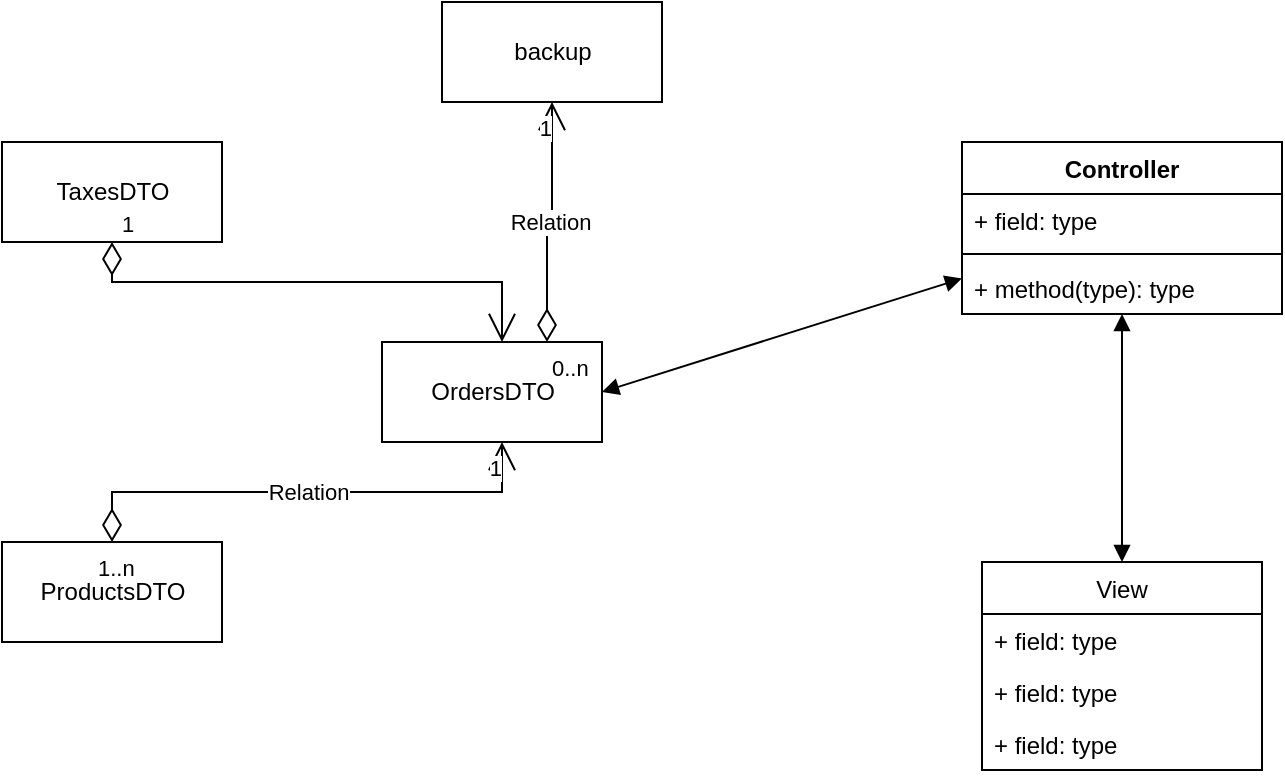 <mxfile version="20.6.0" type="github">
  <diagram id="OKJhrKudEIHIYbJF0m4G" name="Page-1">
    <mxGraphModel dx="795" dy="460" grid="1" gridSize="10" guides="1" tooltips="1" connect="1" arrows="1" fold="1" page="1" pageScale="1" pageWidth="850" pageHeight="1100" math="0" shadow="0">
      <root>
        <mxCell id="0" />
        <mxCell id="1" parent="0" />
        <mxCell id="UIh68vjSH7njSflNUUpS-5" value="OrdersDTO" style="html=1;" vertex="1" parent="1">
          <mxGeometry x="230" y="190" width="110" height="50" as="geometry" />
        </mxCell>
        <mxCell id="UIh68vjSH7njSflNUUpS-6" value="Controller" style="swimlane;fontStyle=1;align=center;verticalAlign=top;childLayout=stackLayout;horizontal=1;startSize=26;horizontalStack=0;resizeParent=1;resizeParentMax=0;resizeLast=0;collapsible=1;marginBottom=0;" vertex="1" parent="1">
          <mxGeometry x="520" y="90" width="160" height="86" as="geometry" />
        </mxCell>
        <mxCell id="UIh68vjSH7njSflNUUpS-7" value="+ field: type" style="text;strokeColor=none;fillColor=none;align=left;verticalAlign=top;spacingLeft=4;spacingRight=4;overflow=hidden;rotatable=0;points=[[0,0.5],[1,0.5]];portConstraint=eastwest;" vertex="1" parent="UIh68vjSH7njSflNUUpS-6">
          <mxGeometry y="26" width="160" height="26" as="geometry" />
        </mxCell>
        <mxCell id="UIh68vjSH7njSflNUUpS-8" value="" style="line;strokeWidth=1;fillColor=none;align=left;verticalAlign=middle;spacingTop=-1;spacingLeft=3;spacingRight=3;rotatable=0;labelPosition=right;points=[];portConstraint=eastwest;strokeColor=inherit;" vertex="1" parent="UIh68vjSH7njSflNUUpS-6">
          <mxGeometry y="52" width="160" height="8" as="geometry" />
        </mxCell>
        <mxCell id="UIh68vjSH7njSflNUUpS-9" value="+ method(type): type" style="text;strokeColor=none;fillColor=none;align=left;verticalAlign=top;spacingLeft=4;spacingRight=4;overflow=hidden;rotatable=0;points=[[0,0.5],[1,0.5]];portConstraint=eastwest;" vertex="1" parent="UIh68vjSH7njSflNUUpS-6">
          <mxGeometry y="60" width="160" height="26" as="geometry" />
        </mxCell>
        <mxCell id="UIh68vjSH7njSflNUUpS-10" value="View" style="swimlane;fontStyle=0;childLayout=stackLayout;horizontal=1;startSize=26;fillColor=none;horizontalStack=0;resizeParent=1;resizeParentMax=0;resizeLast=0;collapsible=1;marginBottom=0;" vertex="1" parent="1">
          <mxGeometry x="530" y="300" width="140" height="104" as="geometry" />
        </mxCell>
        <mxCell id="UIh68vjSH7njSflNUUpS-11" value="+ field: type" style="text;strokeColor=none;fillColor=none;align=left;verticalAlign=top;spacingLeft=4;spacingRight=4;overflow=hidden;rotatable=0;points=[[0,0.5],[1,0.5]];portConstraint=eastwest;" vertex="1" parent="UIh68vjSH7njSflNUUpS-10">
          <mxGeometry y="26" width="140" height="26" as="geometry" />
        </mxCell>
        <mxCell id="UIh68vjSH7njSflNUUpS-12" value="+ field: type" style="text;strokeColor=none;fillColor=none;align=left;verticalAlign=top;spacingLeft=4;spacingRight=4;overflow=hidden;rotatable=0;points=[[0,0.5],[1,0.5]];portConstraint=eastwest;" vertex="1" parent="UIh68vjSH7njSflNUUpS-10">
          <mxGeometry y="52" width="140" height="26" as="geometry" />
        </mxCell>
        <mxCell id="UIh68vjSH7njSflNUUpS-13" value="+ field: type" style="text;strokeColor=none;fillColor=none;align=left;verticalAlign=top;spacingLeft=4;spacingRight=4;overflow=hidden;rotatable=0;points=[[0,0.5],[1,0.5]];portConstraint=eastwest;" vertex="1" parent="UIh68vjSH7njSflNUUpS-10">
          <mxGeometry y="78" width="140" height="26" as="geometry" />
        </mxCell>
        <mxCell id="UIh68vjSH7njSflNUUpS-14" value="TaxesDTO" style="html=1;" vertex="1" parent="1">
          <mxGeometry x="40" y="90" width="110" height="50" as="geometry" />
        </mxCell>
        <mxCell id="UIh68vjSH7njSflNUUpS-15" value="ProductsDTO" style="html=1;" vertex="1" parent="1">
          <mxGeometry x="40" y="290" width="110" height="50" as="geometry" />
        </mxCell>
        <mxCell id="UIh68vjSH7njSflNUUpS-16" value="Relation" style="endArrow=open;html=1;endSize=12;startArrow=diamondThin;startSize=14;startFill=0;edgeStyle=orthogonalEdgeStyle;rounded=0;exitX=0.5;exitY=0;exitDx=0;exitDy=0;" edge="1" parent="1" source="UIh68vjSH7njSflNUUpS-15">
          <mxGeometry relative="1" as="geometry">
            <mxPoint x="320" y="240" as="sourcePoint" />
            <mxPoint x="290" y="240" as="targetPoint" />
            <Array as="points">
              <mxPoint x="95" y="265" />
              <mxPoint x="290" y="265" />
              <mxPoint x="290" y="240" />
            </Array>
          </mxGeometry>
        </mxCell>
        <mxCell id="UIh68vjSH7njSflNUUpS-17" value="1..n" style="edgeLabel;resizable=0;html=1;align=left;verticalAlign=top;" connectable="0" vertex="1" parent="UIh68vjSH7njSflNUUpS-16">
          <mxGeometry x="-1" relative="1" as="geometry">
            <mxPoint x="-9" as="offset" />
          </mxGeometry>
        </mxCell>
        <mxCell id="UIh68vjSH7njSflNUUpS-18" value="1" style="edgeLabel;resizable=0;html=1;align=right;verticalAlign=top;" connectable="0" vertex="1" parent="UIh68vjSH7njSflNUUpS-16">
          <mxGeometry x="1" relative="1" as="geometry" />
        </mxCell>
        <mxCell id="UIh68vjSH7njSflNUUpS-19" value="1" style="endArrow=open;html=1;endSize=12;startArrow=diamondThin;startSize=14;startFill=0;edgeStyle=orthogonalEdgeStyle;align=left;verticalAlign=bottom;rounded=0;exitX=0.5;exitY=1;exitDx=0;exitDy=0;" edge="1" parent="1" source="UIh68vjSH7njSflNUUpS-14">
          <mxGeometry x="-1" y="3" relative="1" as="geometry">
            <mxPoint x="320" y="240" as="sourcePoint" />
            <mxPoint x="290" y="190" as="targetPoint" />
            <Array as="points">
              <mxPoint x="95" y="160" />
              <mxPoint x="290" y="160" />
            </Array>
          </mxGeometry>
        </mxCell>
        <mxCell id="UIh68vjSH7njSflNUUpS-20" value="" style="endArrow=block;startArrow=block;endFill=1;startFill=1;html=1;rounded=0;exitX=1;exitY=0.5;exitDx=0;exitDy=0;" edge="1" parent="1" source="UIh68vjSH7njSflNUUpS-5" target="UIh68vjSH7njSflNUUpS-6">
          <mxGeometry width="160" relative="1" as="geometry">
            <mxPoint x="320" y="240" as="sourcePoint" />
            <mxPoint x="480" y="240" as="targetPoint" />
          </mxGeometry>
        </mxCell>
        <mxCell id="UIh68vjSH7njSflNUUpS-21" value="" style="endArrow=block;startArrow=block;endFill=1;startFill=1;html=1;rounded=0;exitX=0.5;exitY=0;exitDx=0;exitDy=0;" edge="1" parent="1" source="UIh68vjSH7njSflNUUpS-10" target="UIh68vjSH7njSflNUUpS-6">
          <mxGeometry width="160" relative="1" as="geometry">
            <mxPoint x="320" y="240" as="sourcePoint" />
            <mxPoint x="480" y="240" as="targetPoint" />
          </mxGeometry>
        </mxCell>
        <mxCell id="UIh68vjSH7njSflNUUpS-22" value="backup" style="html=1;" vertex="1" parent="1">
          <mxGeometry x="260" y="20" width="110" height="50" as="geometry" />
        </mxCell>
        <mxCell id="UIh68vjSH7njSflNUUpS-23" value="Relation" style="endArrow=open;html=1;endSize=12;startArrow=diamondThin;startSize=14;startFill=0;edgeStyle=orthogonalEdgeStyle;rounded=0;exitX=0.75;exitY=0;exitDx=0;exitDy=0;entryX=0.5;entryY=1;entryDx=0;entryDy=0;" edge="1" parent="1" source="UIh68vjSH7njSflNUUpS-5" target="UIh68vjSH7njSflNUUpS-22">
          <mxGeometry relative="1" as="geometry">
            <mxPoint x="280" y="190" as="sourcePoint" />
            <mxPoint x="313" y="80" as="targetPoint" />
          </mxGeometry>
        </mxCell>
        <mxCell id="UIh68vjSH7njSflNUUpS-24" value="0..n" style="edgeLabel;resizable=0;html=1;align=left;verticalAlign=top;" connectable="0" vertex="1" parent="UIh68vjSH7njSflNUUpS-23">
          <mxGeometry x="-1" relative="1" as="geometry" />
        </mxCell>
        <mxCell id="UIh68vjSH7njSflNUUpS-25" value="1" style="edgeLabel;resizable=0;html=1;align=right;verticalAlign=top;" connectable="0" vertex="1" parent="UIh68vjSH7njSflNUUpS-23">
          <mxGeometry x="1" relative="1" as="geometry" />
        </mxCell>
      </root>
    </mxGraphModel>
  </diagram>
</mxfile>
